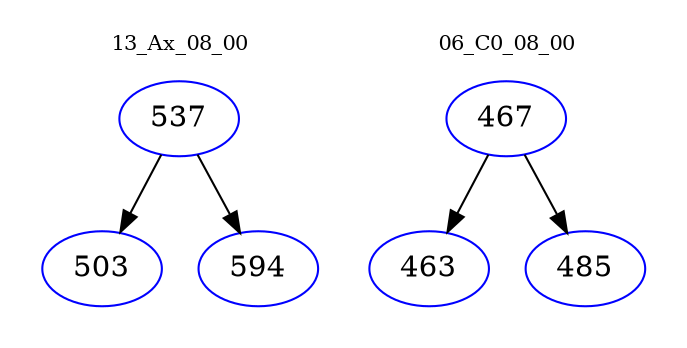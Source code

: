 digraph{
subgraph cluster_0 {
color = white
label = "13_Ax_08_00";
fontsize=10;
T0_537 [label="537", color="blue"]
T0_537 -> T0_503 [color="black"]
T0_503 [label="503", color="blue"]
T0_537 -> T0_594 [color="black"]
T0_594 [label="594", color="blue"]
}
subgraph cluster_1 {
color = white
label = "06_C0_08_00";
fontsize=10;
T1_467 [label="467", color="blue"]
T1_467 -> T1_463 [color="black"]
T1_463 [label="463", color="blue"]
T1_467 -> T1_485 [color="black"]
T1_485 [label="485", color="blue"]
}
}
